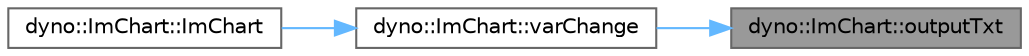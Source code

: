 digraph "dyno::ImChart::outputTxt"
{
 // LATEX_PDF_SIZE
  bgcolor="transparent";
  edge [fontname=Helvetica,fontsize=10,labelfontname=Helvetica,labelfontsize=10];
  node [fontname=Helvetica,fontsize=10,shape=box,height=0.2,width=0.4];
  rankdir="RL";
  Node1 [id="Node000001",label="dyno::ImChart::outputTxt",height=0.2,width=0.4,color="gray40", fillcolor="grey60", style="filled", fontcolor="black",tooltip=" "];
  Node1 -> Node2 [id="edge1_Node000001_Node000002",dir="back",color="steelblue1",style="solid",tooltip=" "];
  Node2 [id="Node000002",label="dyno::ImChart::varChange",height=0.2,width=0.4,color="grey40", fillcolor="white", style="filled",URL="$classdyno_1_1_im_chart.html#ad7184b60d91a88db8ecefdd15ca49beb",tooltip=" "];
  Node2 -> Node3 [id="edge2_Node000002_Node000003",dir="back",color="steelblue1",style="solid",tooltip=" "];
  Node3 [id="Node000003",label="dyno::ImChart::ImChart",height=0.2,width=0.4,color="grey40", fillcolor="white", style="filled",URL="$classdyno_1_1_im_chart.html#a1553a1bf8fba5c65ea58f904c49db6b5",tooltip=" "];
}
